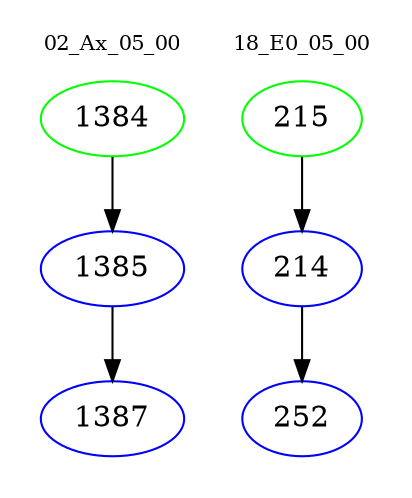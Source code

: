 digraph{
subgraph cluster_0 {
color = white
label = "02_Ax_05_00";
fontsize=10;
T0_1384 [label="1384", color="green"]
T0_1384 -> T0_1385 [color="black"]
T0_1385 [label="1385", color="blue"]
T0_1385 -> T0_1387 [color="black"]
T0_1387 [label="1387", color="blue"]
}
subgraph cluster_1 {
color = white
label = "18_E0_05_00";
fontsize=10;
T1_215 [label="215", color="green"]
T1_215 -> T1_214 [color="black"]
T1_214 [label="214", color="blue"]
T1_214 -> T1_252 [color="black"]
T1_252 [label="252", color="blue"]
}
}
